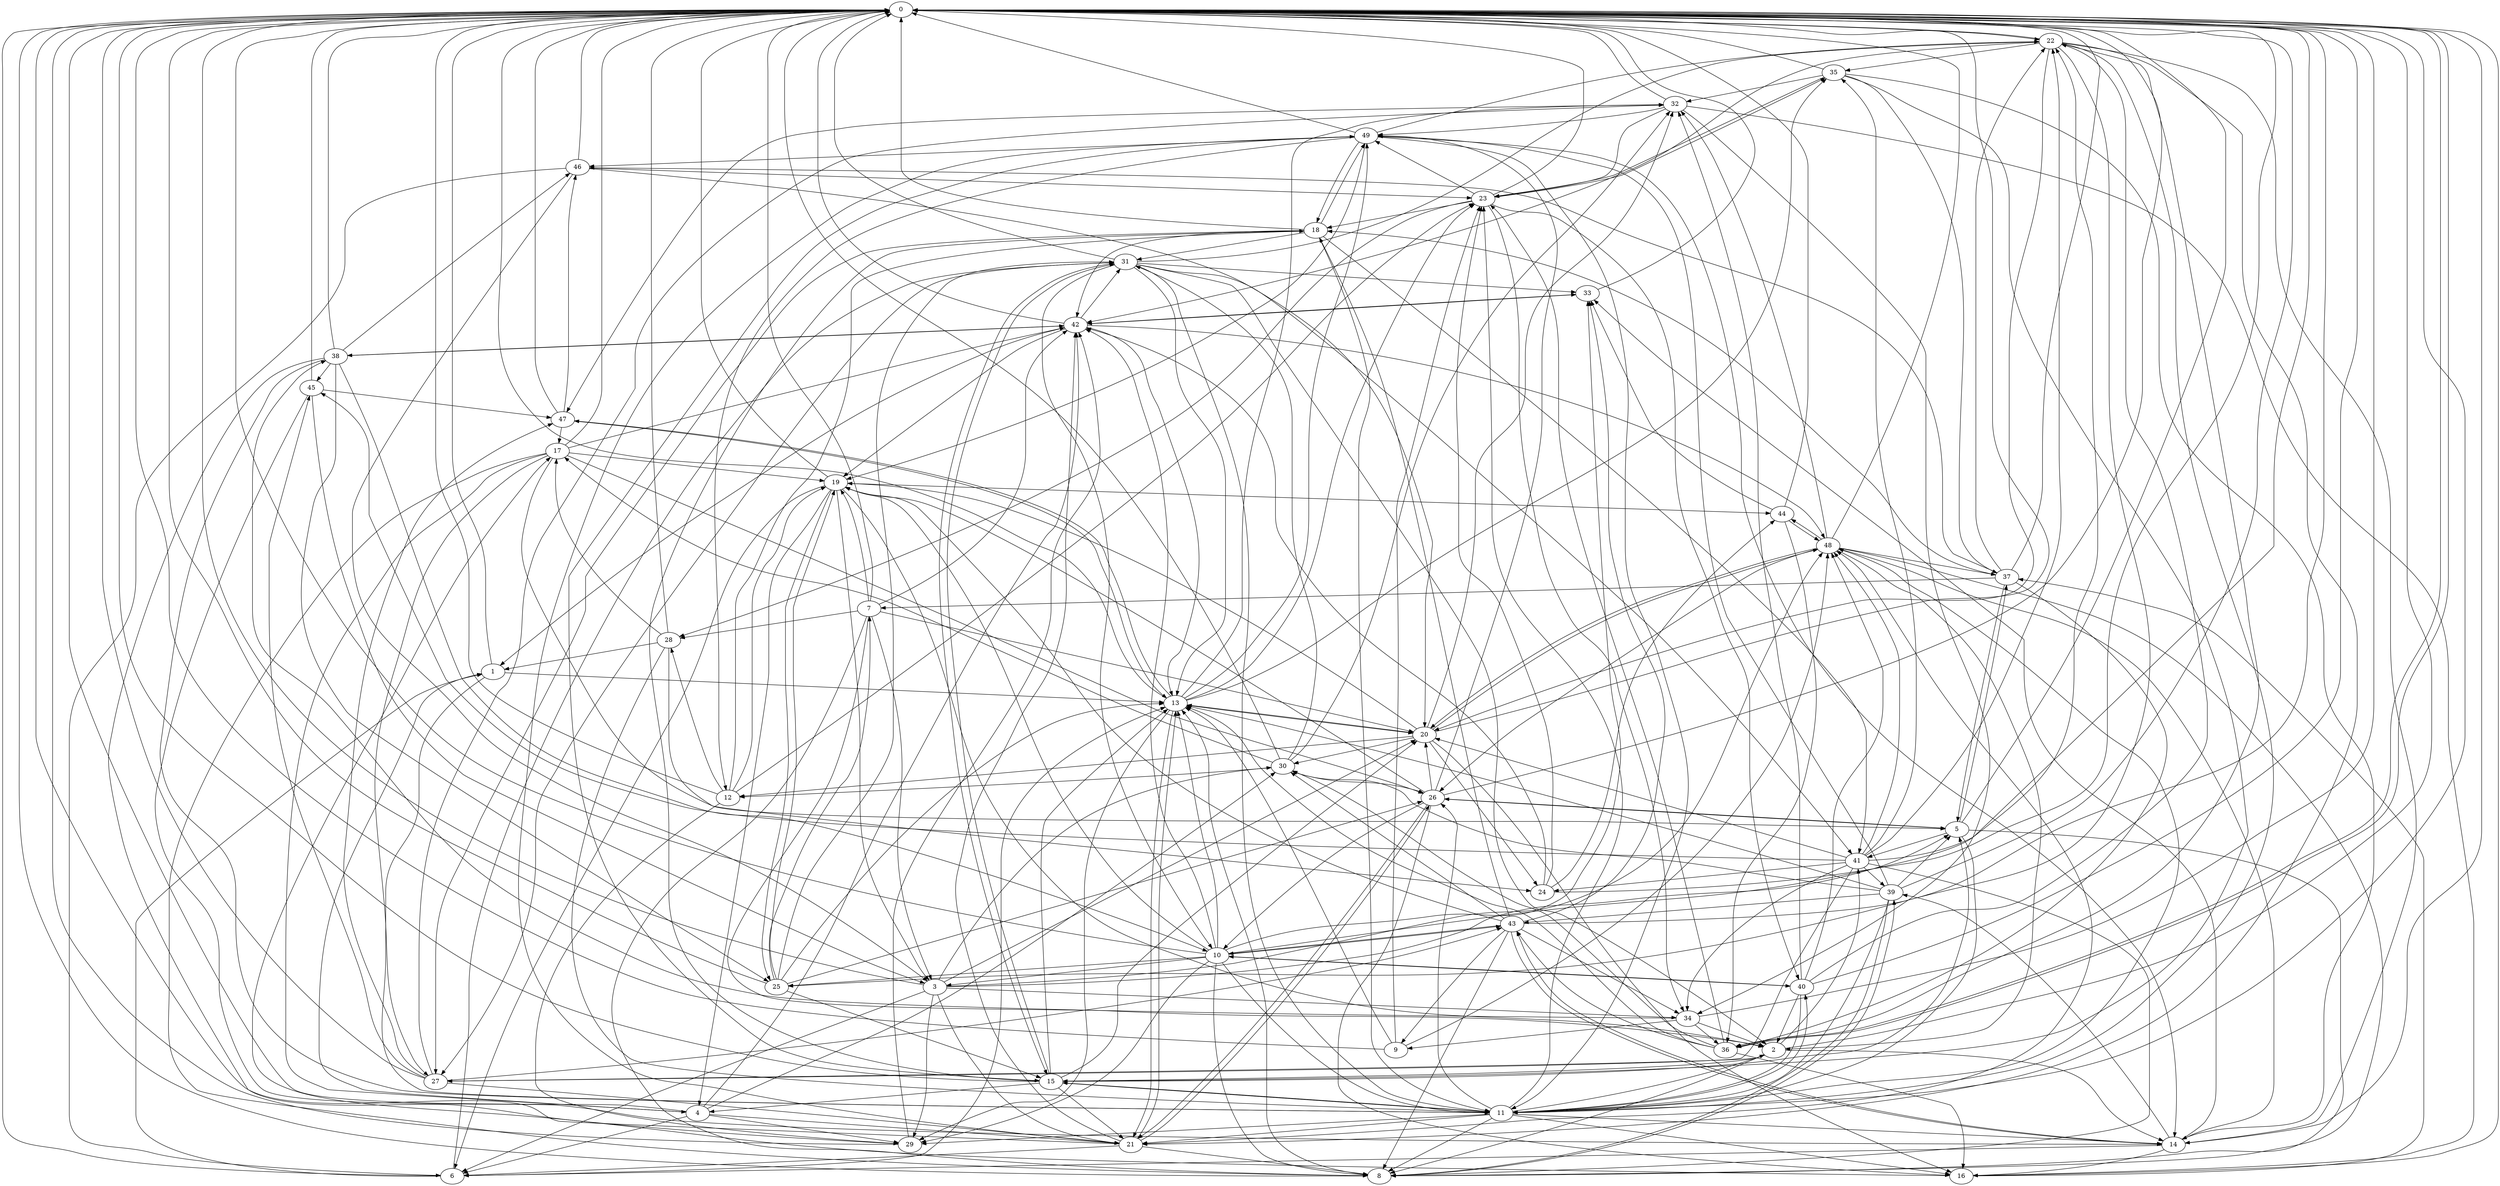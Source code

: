 strict digraph "" {
	0	 [component_delay=3];
	22	 [component_delay=3];
	0 -> 22	 [wire_delay=1];
	36	 [component_delay=3];
	0 -> 36	 [wire_delay=1];
	1	 [component_delay=3];
	1 -> 0	 [wire_delay=1];
	11	 [component_delay=3];
	1 -> 11	 [wire_delay=1];
	13	 [component_delay=3];
	1 -> 13	 [wire_delay=1];
	2	 [component_delay=3];
	2 -> 0	 [wire_delay=1];
	8	 [component_delay=3];
	2 -> 8	 [wire_delay=1];
	14	 [component_delay=3];
	2 -> 14	 [wire_delay=1];
	15	 [component_delay=3];
	2 -> 15	 [wire_delay=1];
	27	 [component_delay=3];
	2 -> 27	 [wire_delay=1];
	41	 [component_delay=3];
	2 -> 41	 [wire_delay=1];
	3	 [component_delay=3];
	3 -> 0	 [wire_delay=1];
	5	 [component_delay=3];
	3 -> 5	 [wire_delay=1];
	6	 [component_delay=3];
	3 -> 6	 [wire_delay=1];
	20	 [component_delay=3];
	3 -> 20	 [wire_delay=1];
	21	 [component_delay=3];
	3 -> 21	 [wire_delay=1];
	29	 [component_delay=3];
	3 -> 29	 [wire_delay=1];
	30	 [component_delay=3];
	3 -> 30	 [wire_delay=1];
	34	 [component_delay=3];
	3 -> 34	 [wire_delay=1];
	48	 [component_delay=3];
	3 -> 48	 [wire_delay=1];
	4	 [component_delay=3];
	4 -> 0	 [wire_delay=1];
	4 -> 1	 [wire_delay=1];
	4 -> 6	 [wire_delay=1];
	4 -> 21	 [wire_delay=1];
	4 -> 29	 [wire_delay=1];
	4 -> 30	 [wire_delay=1];
	42	 [component_delay=3];
	4 -> 42	 [wire_delay=1];
	5 -> 0	 [wire_delay=1];
	5 -> 8	 [wire_delay=1];
	5 -> 11	 [wire_delay=1];
	26	 [component_delay=3];
	5 -> 26	 [wire_delay=1];
	37	 [component_delay=3];
	5 -> 37	 [wire_delay=1];
	5 -> 41	 [wire_delay=1];
	6 -> 0	 [wire_delay=1];
	6 -> 1	 [wire_delay=1];
	6 -> 13	 [wire_delay=1];
	31	 [component_delay=3];
	6 -> 31	 [wire_delay=1];
	7	 [component_delay=3];
	7 -> 0	 [wire_delay=1];
	7 -> 2	 [wire_delay=1];
	7 -> 3	 [wire_delay=1];
	7 -> 8	 [wire_delay=1];
	19	 [component_delay=3];
	7 -> 19	 [wire_delay=1];
	7 -> 20	 [wire_delay=1];
	28	 [component_delay=3];
	7 -> 28	 [wire_delay=1];
	7 -> 42	 [wire_delay=1];
	8 -> 0	 [wire_delay=1];
	8 -> 13	 [wire_delay=1];
	39	 [component_delay=3];
	8 -> 39	 [wire_delay=1];
	9	 [component_delay=3];
	9 -> 0	 [wire_delay=1];
	9 -> 13	 [wire_delay=1];
	23	 [component_delay=3];
	9 -> 23	 [wire_delay=1];
	9 -> 48	 [wire_delay=1];
	10	 [component_delay=3];
	10 -> 0	 [wire_delay=1];
	10 -> 3	 [wire_delay=1];
	10 -> 8	 [wire_delay=1];
	10 -> 11	 [wire_delay=1];
	10 -> 13	 [wire_delay=1];
	10 -> 19	 [wire_delay=1];
	10 -> 22	 [wire_delay=1];
	25	 [component_delay=3];
	10 -> 25	 [wire_delay=1];
	10 -> 29	 [wire_delay=1];
	33	 [component_delay=3];
	10 -> 33	 [wire_delay=1];
	40	 [component_delay=3];
	10 -> 40	 [wire_delay=1];
	10 -> 42	 [wire_delay=1];
	43	 [component_delay=3];
	10 -> 43	 [wire_delay=1];
	11 -> 0	 [wire_delay=1];
	11 -> 2	 [wire_delay=1];
	11 -> 8	 [wire_delay=1];
	11 -> 14	 [wire_delay=1];
	11 -> 15	 [wire_delay=1];
	16	 [component_delay=3];
	11 -> 16	 [wire_delay=1];
	11 -> 21	 [wire_delay=1];
	11 -> 23	 [wire_delay=1];
	11 -> 26	 [wire_delay=1];
	11 -> 29	 [wire_delay=1];
	11 -> 40	 [wire_delay=1];
	11 -> 48	 [wire_delay=1];
	12	 [component_delay=3];
	12 -> 0	 [wire_delay=1];
	18	 [component_delay=3];
	12 -> 18	 [wire_delay=1];
	12 -> 19	 [wire_delay=1];
	12 -> 23	 [wire_delay=1];
	12 -> 28	 [wire_delay=1];
	12 -> 29	 [wire_delay=1];
	13 -> 0	 [wire_delay=1];
	13 -> 20	 [wire_delay=1];
	13 -> 21	 [wire_delay=1];
	13 -> 23	 [wire_delay=1];
	13 -> 29	 [wire_delay=1];
	32	 [component_delay=3];
	13 -> 32	 [wire_delay=1];
	35	 [component_delay=3];
	13 -> 35	 [wire_delay=1];
	47	 [component_delay=3];
	13 -> 47	 [wire_delay=1];
	49	 [component_delay=3];
	13 -> 49	 [wire_delay=1];
	14 -> 0	 [wire_delay=1];
	14 -> 6	 [wire_delay=1];
	14 -> 16	 [wire_delay=1];
	14 -> 33	 [wire_delay=1];
	14 -> 39	 [wire_delay=1];
	14 -> 43	 [wire_delay=1];
	14 -> 48	 [wire_delay=1];
	15 -> 0	 [wire_delay=1];
	15 -> 4	 [wire_delay=1];
	15 -> 5	 [wire_delay=1];
	15 -> 11	 [wire_delay=1];
	15 -> 13	 [wire_delay=1];
	15 -> 18	 [wire_delay=1];
	15 -> 20	 [wire_delay=1];
	15 -> 21	 [wire_delay=1];
	15 -> 31	 [wire_delay=1];
	16 -> 0	 [wire_delay=1];
	17	 [component_delay=3];
	16 -> 17	 [wire_delay=1];
	16 -> 37	 [wire_delay=1];
	17 -> 0	 [wire_delay=1];
	17 -> 4	 [wire_delay=1];
	17 -> 5	 [wire_delay=1];
	17 -> 8	 [wire_delay=1];
	17 -> 19	 [wire_delay=1];
	17 -> 26	 [wire_delay=1];
	17 -> 27	 [wire_delay=1];
	17 -> 42	 [wire_delay=1];
	18 -> 0	 [wire_delay=1];
	18 -> 11	 [wire_delay=1];
	18 -> 27	 [wire_delay=1];
	18 -> 31	 [wire_delay=1];
	18 -> 41	 [wire_delay=1];
	18 -> 42	 [wire_delay=1];
	18 -> 49	 [wire_delay=1];
	19 -> 0	 [wire_delay=1];
	19 -> 2	 [wire_delay=1];
	19 -> 3	 [wire_delay=1];
	19 -> 4	 [wire_delay=1];
	19 -> 6	 [wire_delay=1];
	19 -> 25	 [wire_delay=1];
	44	 [component_delay=3];
	19 -> 44	 [wire_delay=1];
	20 -> 0	 [wire_delay=1];
	20 -> 12	 [wire_delay=1];
	20 -> 13	 [wire_delay=1];
	20 -> 16	 [wire_delay=1];
	20 -> 19	 [wire_delay=1];
	24	 [component_delay=3];
	20 -> 24	 [wire_delay=1];
	20 -> 30	 [wire_delay=1];
	20 -> 32	 [wire_delay=1];
	20 -> 48	 [wire_delay=1];
	21 -> 0	 [wire_delay=1];
	21 -> 6	 [wire_delay=1];
	21 -> 8	 [wire_delay=1];
	21 -> 13	 [wire_delay=1];
	21 -> 26	 [wire_delay=1];
	21 -> 42	 [wire_delay=1];
	21 -> 48	 [wire_delay=1];
	21 -> 49	 [wire_delay=1];
	22 -> 0	 [wire_delay=1];
	22 -> 11	 [wire_delay=1];
	22 -> 14	 [wire_delay=1];
	22 -> 20	 [wire_delay=1];
	22 -> 21	 [wire_delay=1];
	22 -> 25	 [wire_delay=1];
	22 -> 35	 [wire_delay=1];
	22 -> 36	 [wire_delay=1];
	22 -> 42	 [wire_delay=1];
	23 -> 0	 [wire_delay=1];
	23 -> 18	 [wire_delay=1];
	23 -> 28	 [wire_delay=1];
	23 -> 34	 [wire_delay=1];
	23 -> 35	 [wire_delay=1];
	23 -> 40	 [wire_delay=1];
	23 -> 49	 [wire_delay=1];
	24 -> 0	 [wire_delay=1];
	24 -> 23	 [wire_delay=1];
	24 -> 42	 [wire_delay=1];
	24 -> 44	 [wire_delay=1];
	25 -> 0	 [wire_delay=1];
	25 -> 7	 [wire_delay=1];
	25 -> 13	 [wire_delay=1];
	25 -> 15	 [wire_delay=1];
	25 -> 19	 [wire_delay=1];
	25 -> 26	 [wire_delay=1];
	25 -> 31	 [wire_delay=1];
	26 -> 0	 [wire_delay=1];
	26 -> 5	 [wire_delay=1];
	26 -> 10	 [wire_delay=1];
	26 -> 16	 [wire_delay=1];
	26 -> 19	 [wire_delay=1];
	26 -> 20	 [wire_delay=1];
	26 -> 21	 [wire_delay=1];
	26 -> 49	 [wire_delay=1];
	27 -> 0	 [wire_delay=1];
	27 -> 21	 [wire_delay=1];
	27 -> 32	 [wire_delay=1];
	27 -> 43	 [wire_delay=1];
	45	 [component_delay=3];
	27 -> 45	 [wire_delay=1];
	27 -> 47	 [wire_delay=1];
	28 -> 0	 [wire_delay=1];
	28 -> 1	 [wire_delay=1];
	28 -> 11	 [wire_delay=1];
	28 -> 17	 [wire_delay=1];
	28 -> 24	 [wire_delay=1];
	29 -> 0	 [wire_delay=1];
	29 -> 42	 [wire_delay=1];
	30 -> 0	 [wire_delay=1];
	30 -> 12	 [wire_delay=1];
	30 -> 17	 [wire_delay=1];
	30 -> 26	 [wire_delay=1];
	30 -> 31	 [wire_delay=1];
	30 -> 32	 [wire_delay=1];
	31 -> 0	 [wire_delay=1];
	31 -> 2	 [wire_delay=1];
	31 -> 10	 [wire_delay=1];
	31 -> 11	 [wire_delay=1];
	31 -> 13	 [wire_delay=1];
	31 -> 15	 [wire_delay=1];
	31 -> 22	 [wire_delay=1];
	31 -> 27	 [wire_delay=1];
	31 -> 33	 [wire_delay=1];
	31 -> 41	 [wire_delay=1];
	32 -> 0	 [wire_delay=1];
	32 -> 16	 [wire_delay=1];
	32 -> 23	 [wire_delay=1];
	32 -> 34	 [wire_delay=1];
	32 -> 47	 [wire_delay=1];
	32 -> 49	 [wire_delay=1];
	33 -> 0	 [wire_delay=1];
	33 -> 42	 [wire_delay=1];
	34 -> 0	 [wire_delay=1];
	34 -> 2	 [wire_delay=1];
	34 -> 9	 [wire_delay=1];
	34 -> 36	 [wire_delay=1];
	38	 [component_delay=3];
	34 -> 38	 [wire_delay=1];
	35 -> 0	 [wire_delay=1];
	35 -> 14	 [wire_delay=1];
	35 -> 15	 [wire_delay=1];
	35 -> 23	 [wire_delay=1];
	35 -> 32	 [wire_delay=1];
	35 -> 37	 [wire_delay=1];
	36 -> 0	 [wire_delay=1];
	36 -> 13	 [wire_delay=1];
	36 -> 16	 [wire_delay=1];
	36 -> 23	 [wire_delay=1];
	36 -> 30	 [wire_delay=1];
	36 -> 43	 [wire_delay=1];
	37 -> 0	 [wire_delay=1];
	37 -> 5	 [wire_delay=1];
	37 -> 7	 [wire_delay=1];
	37 -> 18	 [wire_delay=1];
	37 -> 22	 [wire_delay=1];
	37 -> 36	 [wire_delay=1];
	46	 [component_delay=3];
	37 -> 46	 [wire_delay=1];
	38 -> 0	 [wire_delay=1];
	38 -> 10	 [wire_delay=1];
	38 -> 11	 [wire_delay=1];
	38 -> 25	 [wire_delay=1];
	38 -> 29	 [wire_delay=1];
	38 -> 42	 [wire_delay=1];
	38 -> 45	 [wire_delay=1];
	38 -> 46	 [wire_delay=1];
	39 -> 0	 [wire_delay=1];
	39 -> 5	 [wire_delay=1];
	39 -> 8	 [wire_delay=1];
	39 -> 11	 [wire_delay=1];
	39 -> 13	 [wire_delay=1];
	39 -> 30	 [wire_delay=1];
	39 -> 43	 [wire_delay=1];
	39 -> 49	 [wire_delay=1];
	40 -> 0	 [wire_delay=1];
	40 -> 2	 [wire_delay=1];
	40 -> 10	 [wire_delay=1];
	40 -> 11	 [wire_delay=1];
	40 -> 22	 [wire_delay=1];
	40 -> 32	 [wire_delay=1];
	40 -> 48	 [wire_delay=1];
	41 -> 0	 [wire_delay=1];
	41 -> 8	 [wire_delay=1];
	41 -> 20	 [wire_delay=1];
	41 -> 22	 [wire_delay=1];
	41 -> 24	 [wire_delay=1];
	41 -> 27	 [wire_delay=1];
	41 -> 34	 [wire_delay=1];
	41 -> 35	 [wire_delay=1];
	41 -> 39	 [wire_delay=1];
	41 -> 45	 [wire_delay=1];
	41 -> 48	 [wire_delay=1];
	42 -> 0	 [wire_delay=1];
	42 -> 1	 [wire_delay=1];
	42 -> 13	 [wire_delay=1];
	42 -> 19	 [wire_delay=1];
	42 -> 31	 [wire_delay=1];
	42 -> 33	 [wire_delay=1];
	42 -> 38	 [wire_delay=1];
	42 -> 48	 [wire_delay=1];
	43 -> 0	 [wire_delay=1];
	43 -> 8	 [wire_delay=1];
	43 -> 9	 [wire_delay=1];
	43 -> 10	 [wire_delay=1];
	43 -> 14	 [wire_delay=1];
	43 -> 18	 [wire_delay=1];
	43 -> 19	 [wire_delay=1];
	43 -> 30	 [wire_delay=1];
	43 -> 33	 [wire_delay=1];
	43 -> 34	 [wire_delay=1];
	44 -> 0	 [wire_delay=1];
	44 -> 33	 [wire_delay=1];
	44 -> 36	 [wire_delay=1];
	44 -> 48	 [wire_delay=1];
	45 -> 0	 [wire_delay=1];
	45 -> 3	 [wire_delay=1];
	45 -> 14	 [wire_delay=1];
	45 -> 47	 [wire_delay=1];
	46 -> 0	 [wire_delay=1];
	46 -> 3	 [wire_delay=1];
	46 -> 6	 [wire_delay=1];
	46 -> 20	 [wire_delay=1];
	46 -> 23	 [wire_delay=1];
	47 -> 0	 [wire_delay=1];
	47 -> 13	 [wire_delay=1];
	47 -> 17	 [wire_delay=1];
	47 -> 46	 [wire_delay=1];
	48 -> 0	 [wire_delay=1];
	48 -> 2	 [wire_delay=1];
	48 -> 8	 [wire_delay=1];
	48 -> 20	 [wire_delay=1];
	48 -> 26	 [wire_delay=1];
	48 -> 32	 [wire_delay=1];
	48 -> 37	 [wire_delay=1];
	48 -> 44	 [wire_delay=1];
	49 -> 0	 [wire_delay=1];
	49 -> 11	 [wire_delay=1];
	49 -> 12	 [wire_delay=1];
	49 -> 14	 [wire_delay=1];
	49 -> 15	 [wire_delay=1];
	49 -> 18	 [wire_delay=1];
	49 -> 19	 [wire_delay=1];
	49 -> 22	 [wire_delay=1];
	49 -> 46	 [wire_delay=1];
}
